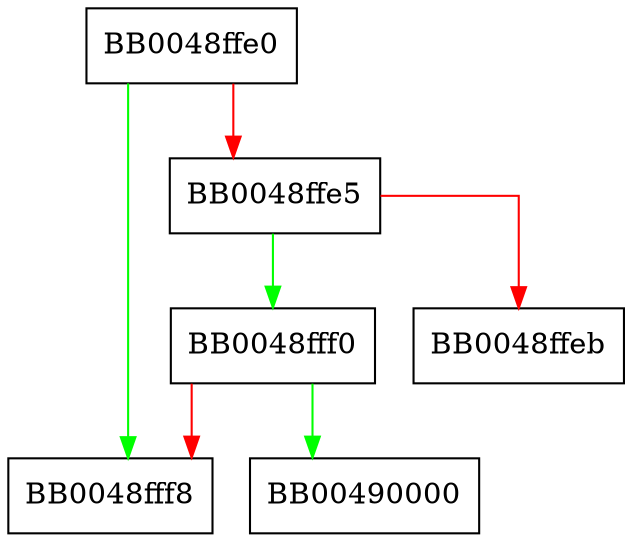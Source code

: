 digraph SSL_get_shutdown {
  node [shape="box"];
  graph [splines=ortho];
  BB0048ffe0 -> BB0048fff8 [color="green"];
  BB0048ffe0 -> BB0048ffe5 [color="red"];
  BB0048ffe5 -> BB0048fff0 [color="green"];
  BB0048ffe5 -> BB0048ffeb [color="red"];
  BB0048fff0 -> BB00490000 [color="green"];
  BB0048fff0 -> BB0048fff8 [color="red"];
}